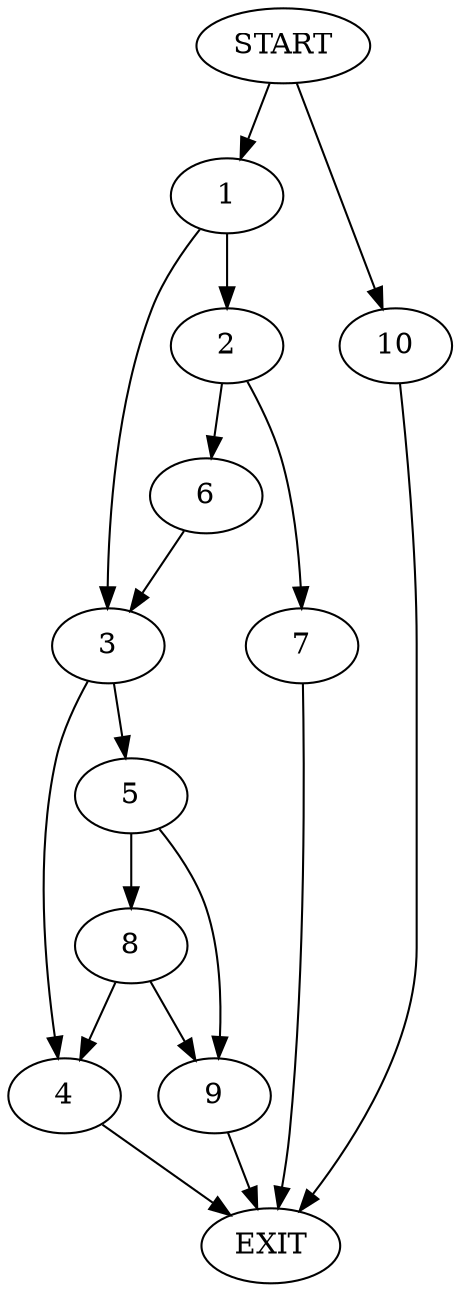 digraph {
0 [label="START"]
11 [label="EXIT"]
0 -> 1
1 -> 2
1 -> 3
3 -> 4
3 -> 5
2 -> 6
2 -> 7
7 -> 11
6 -> 3
5 -> 8
5 -> 9
4 -> 11
8 -> 4
8 -> 9
9 -> 11
0 -> 10
10 -> 11
}

